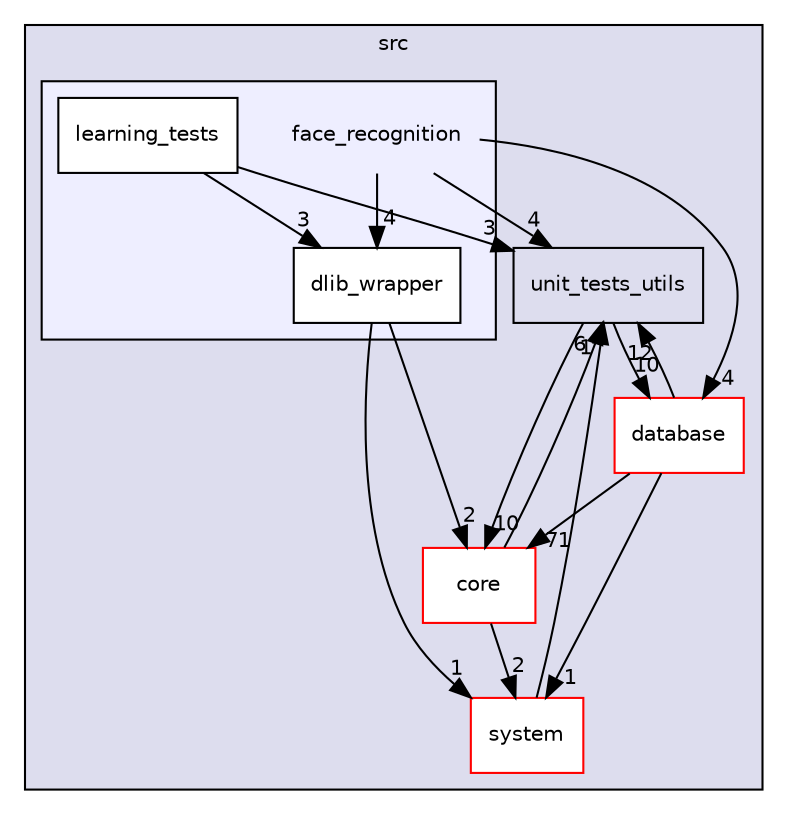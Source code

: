 digraph "src/face_recognition" {
  compound=true
  node [ fontsize="10", fontname="Helvetica"];
  edge [ labelfontsize="10", labelfontname="Helvetica"];
  subgraph clusterdir_68267d1309a1af8e8297ef4c3efbcdba {
    graph [ bgcolor="#ddddee", pencolor="black", label="src" fontname="Helvetica", fontsize="10", URL="dir_68267d1309a1af8e8297ef4c3efbcdba.html"]
  dir_7650dacaa557a89ea1c633e1722b48a3 [shape=box label="unit_tests_utils" URL="dir_7650dacaa557a89ea1c633e1722b48a3.html"];
  dir_803ee67260c130b45d29089798491ab2 [shape=box label="database" fillcolor="white" style="filled" color="red" URL="dir_803ee67260c130b45d29089798491ab2.html"];
  dir_aebb8dcc11953d78e620bbef0b9e2183 [shape=box label="core" fillcolor="white" style="filled" color="red" URL="dir_aebb8dcc11953d78e620bbef0b9e2183.html"];
  dir_d501334aeb1b78ad67cd3c72c37b1e87 [shape=box label="system" fillcolor="white" style="filled" color="red" URL="dir_d501334aeb1b78ad67cd3c72c37b1e87.html"];
  subgraph clusterdir_3b56e0b998da7a2f208daeb459f27765 {
    graph [ bgcolor="#eeeeff", pencolor="black", label="" URL="dir_3b56e0b998da7a2f208daeb459f27765.html"];
    dir_3b56e0b998da7a2f208daeb459f27765 [shape=plaintext label="face_recognition"];
  dir_0750a411ff79567b31244e4f1cffe06d [shape=box label="dlib_wrapper" fillcolor="white" style="filled" URL="dir_0750a411ff79567b31244e4f1cffe06d.html"];
  dir_7162f29db8f0349467d1883b396b0cfd [shape=box label="learning_tests" fillcolor="white" style="filled" URL="dir_7162f29db8f0349467d1883b396b0cfd.html"];
  }
  }
  dir_0750a411ff79567b31244e4f1cffe06d->dir_aebb8dcc11953d78e620bbef0b9e2183 [headlabel="2", labeldistance=1.5 headhref="dir_000023_000001.html"];
  dir_0750a411ff79567b31244e4f1cffe06d->dir_d501334aeb1b78ad67cd3c72c37b1e87 [headlabel="1", labeldistance=1.5 headhref="dir_000023_000049.html"];
  dir_7650dacaa557a89ea1c633e1722b48a3->dir_803ee67260c130b45d29089798491ab2 [headlabel="10", labeldistance=1.5 headhref="dir_000038_000010.html"];
  dir_7650dacaa557a89ea1c633e1722b48a3->dir_aebb8dcc11953d78e620bbef0b9e2183 [headlabel="10", labeldistance=1.5 headhref="dir_000038_000001.html"];
  dir_d501334aeb1b78ad67cd3c72c37b1e87->dir_7650dacaa557a89ea1c633e1722b48a3 [headlabel="1", labeldistance=1.5 headhref="dir_000049_000038.html"];
  dir_3b56e0b998da7a2f208daeb459f27765->dir_0750a411ff79567b31244e4f1cffe06d [headlabel="4", labeldistance=1.5 headhref="dir_000004_000023.html"];
  dir_3b56e0b998da7a2f208daeb459f27765->dir_7650dacaa557a89ea1c633e1722b48a3 [headlabel="4", labeldistance=1.5 headhref="dir_000004_000038.html"];
  dir_3b56e0b998da7a2f208daeb459f27765->dir_803ee67260c130b45d29089798491ab2 [headlabel="4", labeldistance=1.5 headhref="dir_000004_000010.html"];
  dir_7162f29db8f0349467d1883b396b0cfd->dir_0750a411ff79567b31244e4f1cffe06d [headlabel="3", labeldistance=1.5 headhref="dir_000005_000023.html"];
  dir_7162f29db8f0349467d1883b396b0cfd->dir_7650dacaa557a89ea1c633e1722b48a3 [headlabel="3", labeldistance=1.5 headhref="dir_000005_000038.html"];
  dir_aebb8dcc11953d78e620bbef0b9e2183->dir_d501334aeb1b78ad67cd3c72c37b1e87 [headlabel="2", labeldistance=1.5 headhref="dir_000001_000049.html"];
  dir_aebb8dcc11953d78e620bbef0b9e2183->dir_7650dacaa557a89ea1c633e1722b48a3 [headlabel="6", labeldistance=1.5 headhref="dir_000001_000038.html"];
  dir_803ee67260c130b45d29089798491ab2->dir_aebb8dcc11953d78e620bbef0b9e2183 [headlabel="71", labeldistance=1.5 headhref="dir_000010_000001.html"];
  dir_803ee67260c130b45d29089798491ab2->dir_d501334aeb1b78ad67cd3c72c37b1e87 [headlabel="1", labeldistance=1.5 headhref="dir_000010_000049.html"];
  dir_803ee67260c130b45d29089798491ab2->dir_7650dacaa557a89ea1c633e1722b48a3 [headlabel="12", labeldistance=1.5 headhref="dir_000010_000038.html"];
}
